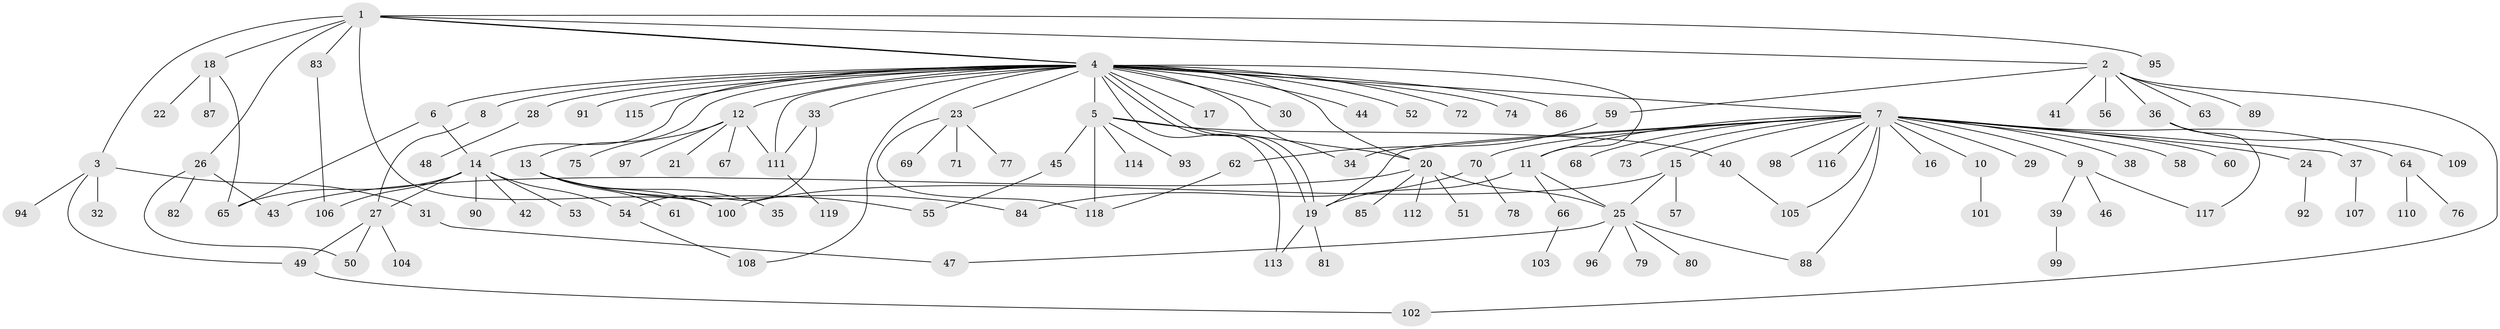 // Generated by graph-tools (version 1.1) at 2025/14/03/09/25 04:14:24]
// undirected, 119 vertices, 151 edges
graph export_dot {
graph [start="1"]
  node [color=gray90,style=filled];
  1;
  2;
  3;
  4;
  5;
  6;
  7;
  8;
  9;
  10;
  11;
  12;
  13;
  14;
  15;
  16;
  17;
  18;
  19;
  20;
  21;
  22;
  23;
  24;
  25;
  26;
  27;
  28;
  29;
  30;
  31;
  32;
  33;
  34;
  35;
  36;
  37;
  38;
  39;
  40;
  41;
  42;
  43;
  44;
  45;
  46;
  47;
  48;
  49;
  50;
  51;
  52;
  53;
  54;
  55;
  56;
  57;
  58;
  59;
  60;
  61;
  62;
  63;
  64;
  65;
  66;
  67;
  68;
  69;
  70;
  71;
  72;
  73;
  74;
  75;
  76;
  77;
  78;
  79;
  80;
  81;
  82;
  83;
  84;
  85;
  86;
  87;
  88;
  89;
  90;
  91;
  92;
  93;
  94;
  95;
  96;
  97;
  98;
  99;
  100;
  101;
  102;
  103;
  104;
  105;
  106;
  107;
  108;
  109;
  110;
  111;
  112;
  113;
  114;
  115;
  116;
  117;
  118;
  119;
  1 -- 2;
  1 -- 3;
  1 -- 4;
  1 -- 4;
  1 -- 18;
  1 -- 26;
  1 -- 83;
  1 -- 95;
  1 -- 100;
  2 -- 36;
  2 -- 41;
  2 -- 56;
  2 -- 59;
  2 -- 63;
  2 -- 89;
  2 -- 102;
  3 -- 31;
  3 -- 32;
  3 -- 49;
  3 -- 94;
  4 -- 5;
  4 -- 6;
  4 -- 7;
  4 -- 8;
  4 -- 11;
  4 -- 12;
  4 -- 13;
  4 -- 14;
  4 -- 17;
  4 -- 19;
  4 -- 19;
  4 -- 20;
  4 -- 23;
  4 -- 28;
  4 -- 30;
  4 -- 33;
  4 -- 34;
  4 -- 44;
  4 -- 52;
  4 -- 72;
  4 -- 74;
  4 -- 86;
  4 -- 91;
  4 -- 108;
  4 -- 111;
  4 -- 113;
  4 -- 115;
  5 -- 20;
  5 -- 40;
  5 -- 45;
  5 -- 93;
  5 -- 114;
  5 -- 118;
  6 -- 14;
  6 -- 65;
  7 -- 9;
  7 -- 10;
  7 -- 11;
  7 -- 15;
  7 -- 16;
  7 -- 19;
  7 -- 24;
  7 -- 29;
  7 -- 34;
  7 -- 37;
  7 -- 38;
  7 -- 58;
  7 -- 60;
  7 -- 64;
  7 -- 68;
  7 -- 70;
  7 -- 73;
  7 -- 88;
  7 -- 98;
  7 -- 105;
  7 -- 116;
  8 -- 27;
  9 -- 39;
  9 -- 46;
  9 -- 117;
  10 -- 101;
  11 -- 19;
  11 -- 25;
  11 -- 66;
  12 -- 21;
  12 -- 67;
  12 -- 75;
  12 -- 97;
  12 -- 111;
  13 -- 35;
  13 -- 55;
  13 -- 61;
  13 -- 84;
  13 -- 100;
  14 -- 27;
  14 -- 42;
  14 -- 53;
  14 -- 54;
  14 -- 65;
  14 -- 90;
  14 -- 106;
  15 -- 25;
  15 -- 57;
  15 -- 100;
  18 -- 22;
  18 -- 65;
  18 -- 87;
  19 -- 81;
  19 -- 113;
  20 -- 25;
  20 -- 43;
  20 -- 51;
  20 -- 85;
  20 -- 112;
  23 -- 69;
  23 -- 71;
  23 -- 77;
  23 -- 118;
  24 -- 92;
  25 -- 47;
  25 -- 79;
  25 -- 80;
  25 -- 88;
  25 -- 96;
  26 -- 43;
  26 -- 50;
  26 -- 82;
  27 -- 49;
  27 -- 50;
  27 -- 104;
  28 -- 48;
  31 -- 47;
  33 -- 54;
  33 -- 111;
  36 -- 109;
  36 -- 117;
  37 -- 107;
  39 -- 99;
  40 -- 105;
  45 -- 55;
  49 -- 102;
  54 -- 108;
  59 -- 62;
  62 -- 118;
  64 -- 76;
  64 -- 110;
  66 -- 103;
  70 -- 78;
  70 -- 84;
  83 -- 106;
  111 -- 119;
}

